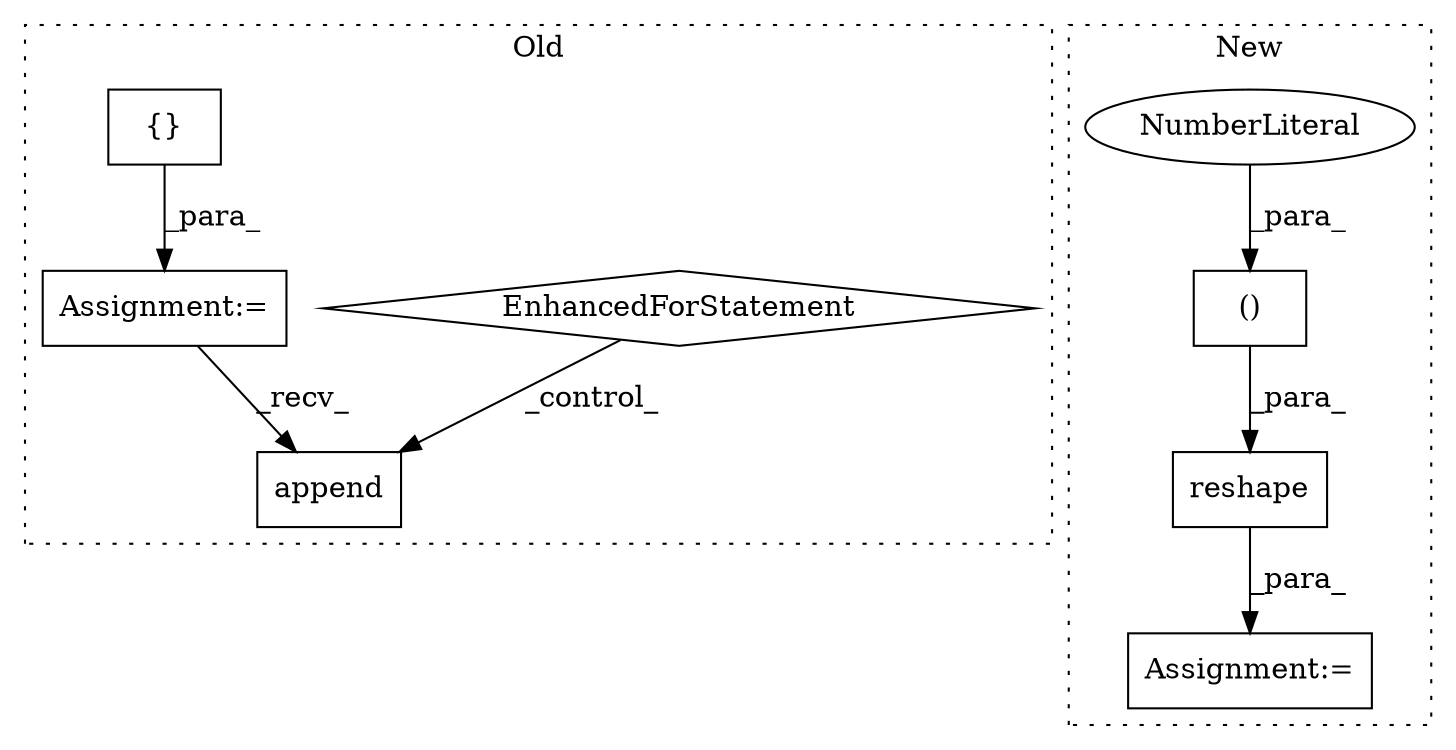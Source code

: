 digraph G {
subgraph cluster0 {
1 [label="append" a="32" s="2294,2312" l="7,1" shape="box"];
5 [label="Assignment:=" a="7" s="2036" l="1" shape="box"];
7 [label="EnhancedForStatement" a="70" s="2085,2182" l="57,2" shape="diamond"];
8 [label="{}" a="4" s="2046" l="2" shape="box"];
label = "Old";
style="dotted";
}
subgraph cluster1 {
2 [label="reshape" a="32" s="2265,2310" l="15,2" shape="box"];
3 [label="()" a="106" s="2280" l="30" shape="box"];
4 [label="NumberLiteral" a="34" s="2295" l="1" shape="ellipse"];
6 [label="Assignment:=" a="7" s="2329" l="1" shape="box"];
label = "New";
style="dotted";
}
2 -> 6 [label="_para_"];
3 -> 2 [label="_para_"];
4 -> 3 [label="_para_"];
5 -> 1 [label="_recv_"];
7 -> 1 [label="_control_"];
8 -> 5 [label="_para_"];
}